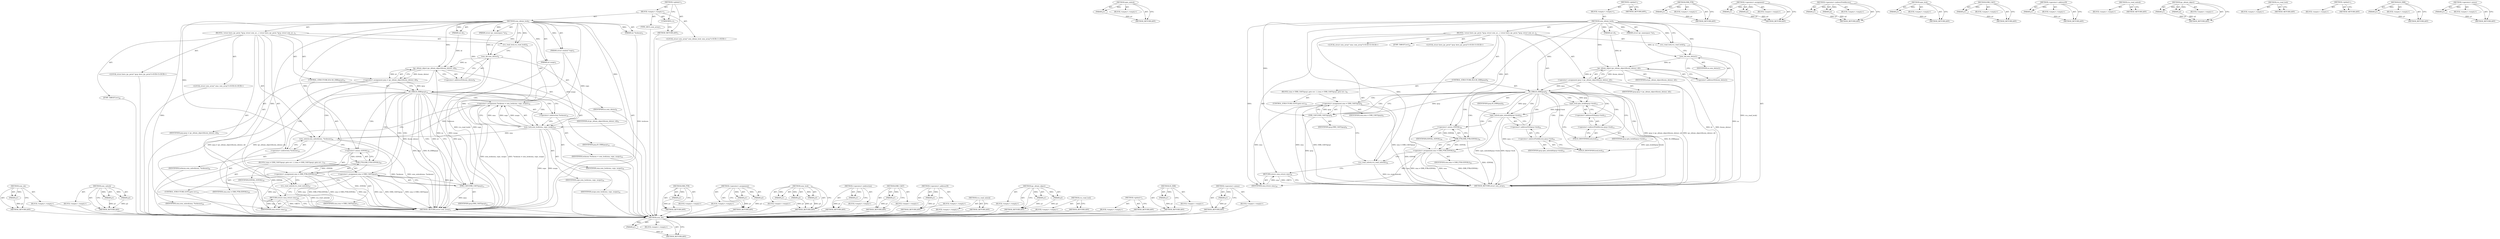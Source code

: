 digraph "&lt;operator&gt;.minus" {
vulnerable_92 [label=<(METHOD,sem_ids)>];
vulnerable_93 [label=<(PARAM,p1)>];
vulnerable_94 [label=<(BLOCK,&lt;empty&gt;,&lt;empty&gt;)>];
vulnerable_95 [label=<(METHOD_RETURN,ANY)>];
vulnerable_113 [label=<(METHOD,spin_unlock)>];
vulnerable_114 [label=<(PARAM,p1)>];
vulnerable_115 [label=<(BLOCK,&lt;empty&gt;,&lt;empty&gt;)>];
vulnerable_116 [label=<(METHOD_RETURN,ANY)>];
vulnerable_6 [label=<(METHOD,&lt;global&gt;)<SUB>1</SUB>>];
vulnerable_7 [label=<(BLOCK,&lt;empty&gt;,&lt;empty&gt;)<SUB>1</SUB>>];
vulnerable_8 [label=<(METHOD,sem_obtain_lock)<SUB>1</SUB>>];
vulnerable_9 [label=<(PARAM,struct ipc_namespace *ns)<SUB>1</SUB>>];
vulnerable_10 [label=<(PARAM,int id)<SUB>1</SUB>>];
vulnerable_11 [label=<(BLOCK,{
 	struct kern_ipc_perm *ipcp;
 	struct sem_ar...,{
 	struct kern_ipc_perm *ipcp;
 	struct sem_ar...)<SUB>2</SUB>>];
vulnerable_12 [label="<(LOCAL,struct kern_ipc_perm* ipcp: kern_ipc_perm*)<SUB>3</SUB>>"];
vulnerable_13 [label="<(LOCAL,struct sem_array* sma: sem_array*)<SUB>4</SUB>>"];
vulnerable_14 [label=<(rcu_read_lock,rcu_read_lock())<SUB>6</SUB>>];
vulnerable_15 [label=<(&lt;operator&gt;.assignment,ipcp = ipc_obtain_object(&amp;sem_ids(ns), id))<SUB>7</SUB>>];
vulnerable_16 [label=<(IDENTIFIER,ipcp,ipcp = ipc_obtain_object(&amp;sem_ids(ns), id))<SUB>7</SUB>>];
vulnerable_17 [label=<(ipc_obtain_object,ipc_obtain_object(&amp;sem_ids(ns), id))<SUB>7</SUB>>];
vulnerable_18 [label=<(&lt;operator&gt;.addressOf,&amp;sem_ids(ns))<SUB>7</SUB>>];
vulnerable_19 [label=<(sem_ids,sem_ids(ns))<SUB>7</SUB>>];
vulnerable_20 [label=<(IDENTIFIER,ns,sem_ids(ns))<SUB>7</SUB>>];
vulnerable_21 [label=<(IDENTIFIER,id,ipc_obtain_object(&amp;sem_ids(ns), id))<SUB>7</SUB>>];
vulnerable_22 [label=<(CONTROL_STRUCTURE,IF,if (IS_ERR(ipcp)))<SUB>8</SUB>>];
vulnerable_23 [label=<(IS_ERR,IS_ERR(ipcp))<SUB>8</SUB>>];
vulnerable_24 [label=<(IDENTIFIER,ipcp,IS_ERR(ipcp))<SUB>8</SUB>>];
vulnerable_25 [label=<(BLOCK,{
		sma = ERR_CAST(ipcp);
 		goto err;
 	},{
		sma = ERR_CAST(ipcp);
 		goto err;
 	})<SUB>8</SUB>>];
vulnerable_26 [label=<(&lt;operator&gt;.assignment,sma = ERR_CAST(ipcp))<SUB>9</SUB>>];
vulnerable_27 [label=<(IDENTIFIER,sma,sma = ERR_CAST(ipcp))<SUB>9</SUB>>];
vulnerable_28 [label=<(ERR_CAST,ERR_CAST(ipcp))<SUB>9</SUB>>];
vulnerable_29 [label=<(IDENTIFIER,ipcp,ERR_CAST(ipcp))<SUB>9</SUB>>];
vulnerable_30 [label=<(CONTROL_STRUCTURE,GOTO,goto err;)<SUB>10</SUB>>];
vulnerable_31 [label=<(spin_lock,spin_lock(&amp;ipcp-&gt;lock))<SUB>13</SUB>>];
vulnerable_32 [label=<(&lt;operator&gt;.addressOf,&amp;ipcp-&gt;lock)<SUB>13</SUB>>];
vulnerable_33 [label=<(&lt;operator&gt;.indirectFieldAccess,ipcp-&gt;lock)<SUB>13</SUB>>];
vulnerable_34 [label=<(IDENTIFIER,ipcp,spin_lock(&amp;ipcp-&gt;lock))<SUB>13</SUB>>];
vulnerable_35 [label=<(FIELD_IDENTIFIER,lock,lock)<SUB>13</SUB>>];
vulnerable_36 [label=<(spin_unlock,spin_unlock(&amp;ipcp-&gt;lock))<SUB>21</SUB>>];
vulnerable_37 [label=<(&lt;operator&gt;.addressOf,&amp;ipcp-&gt;lock)<SUB>21</SUB>>];
vulnerable_38 [label=<(&lt;operator&gt;.indirectFieldAccess,ipcp-&gt;lock)<SUB>21</SUB>>];
vulnerable_39 [label=<(IDENTIFIER,ipcp,spin_unlock(&amp;ipcp-&gt;lock))<SUB>21</SUB>>];
vulnerable_40 [label=<(FIELD_IDENTIFIER,lock,lock)<SUB>21</SUB>>];
vulnerable_41 [label=<(&lt;operator&gt;.assignment,sma = ERR_PTR(-EINVAL))<SUB>22</SUB>>];
vulnerable_42 [label=<(IDENTIFIER,sma,sma = ERR_PTR(-EINVAL))<SUB>22</SUB>>];
vulnerable_43 [label=<(ERR_PTR,ERR_PTR(-EINVAL))<SUB>22</SUB>>];
vulnerable_44 [label=<(&lt;operator&gt;.minus,-EINVAL)<SUB>22</SUB>>];
vulnerable_45 [label=<(IDENTIFIER,EINVAL,-EINVAL)<SUB>22</SUB>>];
vulnerable_46 [label=<(JUMP_TARGET,err)<SUB>23</SUB>>];
vulnerable_47 [label=<(rcu_read_unlock,rcu_read_unlock())<SUB>24</SUB>>];
vulnerable_48 [label=<(RETURN,return sma;,return sma;)<SUB>25</SUB>>];
vulnerable_49 [label=<(IDENTIFIER,sma,return sma;)<SUB>25</SUB>>];
vulnerable_50 [label=<(METHOD_RETURN,struct sem_array)<SUB>1</SUB>>];
vulnerable_52 [label=<(METHOD_RETURN,ANY)<SUB>1</SUB>>];
vulnerable_117 [label=<(METHOD,ERR_PTR)>];
vulnerable_118 [label=<(PARAM,p1)>];
vulnerable_119 [label=<(BLOCK,&lt;empty&gt;,&lt;empty&gt;)>];
vulnerable_120 [label=<(METHOD_RETURN,ANY)>];
vulnerable_78 [label=<(METHOD,&lt;operator&gt;.assignment)>];
vulnerable_79 [label=<(PARAM,p1)>];
vulnerable_80 [label=<(PARAM,p2)>];
vulnerable_81 [label=<(BLOCK,&lt;empty&gt;,&lt;empty&gt;)>];
vulnerable_82 [label=<(METHOD_RETURN,ANY)>];
vulnerable_108 [label=<(METHOD,&lt;operator&gt;.indirectFieldAccess)>];
vulnerable_109 [label=<(PARAM,p1)>];
vulnerable_110 [label=<(PARAM,p2)>];
vulnerable_111 [label=<(BLOCK,&lt;empty&gt;,&lt;empty&gt;)>];
vulnerable_112 [label=<(METHOD_RETURN,ANY)>];
vulnerable_104 [label=<(METHOD,spin_lock)>];
vulnerable_105 [label=<(PARAM,p1)>];
vulnerable_106 [label=<(BLOCK,&lt;empty&gt;,&lt;empty&gt;)>];
vulnerable_107 [label=<(METHOD_RETURN,ANY)>];
vulnerable_100 [label=<(METHOD,ERR_CAST)>];
vulnerable_101 [label=<(PARAM,p1)>];
vulnerable_102 [label=<(BLOCK,&lt;empty&gt;,&lt;empty&gt;)>];
vulnerable_103 [label=<(METHOD_RETURN,ANY)>];
vulnerable_88 [label=<(METHOD,&lt;operator&gt;.addressOf)>];
vulnerable_89 [label=<(PARAM,p1)>];
vulnerable_90 [label=<(BLOCK,&lt;empty&gt;,&lt;empty&gt;)>];
vulnerable_91 [label=<(METHOD_RETURN,ANY)>];
vulnerable_125 [label=<(METHOD,rcu_read_unlock)>];
vulnerable_126 [label=<(BLOCK,&lt;empty&gt;,&lt;empty&gt;)>];
vulnerable_127 [label=<(METHOD_RETURN,ANY)>];
vulnerable_83 [label=<(METHOD,ipc_obtain_object)>];
vulnerable_84 [label=<(PARAM,p1)>];
vulnerable_85 [label=<(PARAM,p2)>];
vulnerable_86 [label=<(BLOCK,&lt;empty&gt;,&lt;empty&gt;)>];
vulnerable_87 [label=<(METHOD_RETURN,ANY)>];
vulnerable_75 [label=<(METHOD,rcu_read_lock)>];
vulnerable_76 [label=<(BLOCK,&lt;empty&gt;,&lt;empty&gt;)>];
vulnerable_77 [label=<(METHOD_RETURN,ANY)>];
vulnerable_69 [label=<(METHOD,&lt;global&gt;)<SUB>1</SUB>>];
vulnerable_70 [label=<(BLOCK,&lt;empty&gt;,&lt;empty&gt;)>];
vulnerable_71 [label=<(METHOD_RETURN,ANY)>];
vulnerable_96 [label=<(METHOD,IS_ERR)>];
vulnerable_97 [label=<(PARAM,p1)>];
vulnerable_98 [label=<(BLOCK,&lt;empty&gt;,&lt;empty&gt;)>];
vulnerable_99 [label=<(METHOD_RETURN,ANY)>];
vulnerable_121 [label=<(METHOD,&lt;operator&gt;.minus)>];
vulnerable_122 [label=<(PARAM,p1)>];
vulnerable_123 [label=<(BLOCK,&lt;empty&gt;,&lt;empty&gt;)>];
vulnerable_124 [label=<(METHOD_RETURN,ANY)>];
fixed_106 [label=<(METHOD,sem_ids)>];
fixed_107 [label=<(PARAM,p1)>];
fixed_108 [label=<(BLOCK,&lt;empty&gt;,&lt;empty&gt;)>];
fixed_109 [label=<(METHOD_RETURN,ANY)>];
fixed_128 [label=<(METHOD,sem_unlock)>];
fixed_129 [label=<(PARAM,p1)>];
fixed_130 [label=<(PARAM,p2)>];
fixed_131 [label=<(BLOCK,&lt;empty&gt;,&lt;empty&gt;)>];
fixed_132 [label=<(METHOD_RETURN,ANY)>];
fixed_6 [label=<(METHOD,&lt;global&gt;)<SUB>1</SUB>>];
fixed_7 [label=<(BLOCK,&lt;empty&gt;,&lt;empty&gt;)<SUB>1</SUB>>];
fixed_8 [label=<(TYPE_DECL,sem_array)<SUB>1</SUB>>];
fixed_9 [label="<(LOCAL,struct sem_array* sem_obtain_lock: sem_array*)<SUB>1</SUB>>"];
fixed_10 [label=<(UNKNOWN,),))<SUB>1</SUB>>];
fixed_11 [label=<(METHOD,sem_obtain_lock)<SUB>2</SUB>>];
fixed_12 [label=<(PARAM,struct ipc_namespace *ns)<SUB>2</SUB>>];
fixed_13 [label=<(PARAM,int id)<SUB>3</SUB>>];
fixed_14 [label=<(PARAM,struct sembuf *sops)<SUB>3</SUB>>];
fixed_15 [label=<(PARAM,int nsops)<SUB>3</SUB>>];
fixed_16 [label=<(PARAM,int *locknum)<SUB>3</SUB>>];
fixed_17 [label=<(BLOCK,{
 	struct kern_ipc_perm *ipcp;
 	struct sem_ar...,{
 	struct kern_ipc_perm *ipcp;
 	struct sem_ar...)<SUB>4</SUB>>];
fixed_18 [label="<(LOCAL,struct kern_ipc_perm* ipcp: kern_ipc_perm*)<SUB>5</SUB>>"];
fixed_19 [label="<(LOCAL,struct sem_array* sma: sem_array*)<SUB>6</SUB>>"];
fixed_20 [label=<(rcu_read_lock,rcu_read_lock())<SUB>8</SUB>>];
fixed_21 [label=<(&lt;operator&gt;.assignment,ipcp = ipc_obtain_object(&amp;sem_ids(ns), id))<SUB>9</SUB>>];
fixed_22 [label=<(IDENTIFIER,ipcp,ipcp = ipc_obtain_object(&amp;sem_ids(ns), id))<SUB>9</SUB>>];
fixed_23 [label=<(ipc_obtain_object,ipc_obtain_object(&amp;sem_ids(ns), id))<SUB>9</SUB>>];
fixed_24 [label=<(&lt;operator&gt;.addressOf,&amp;sem_ids(ns))<SUB>9</SUB>>];
fixed_25 [label=<(sem_ids,sem_ids(ns))<SUB>9</SUB>>];
fixed_26 [label=<(IDENTIFIER,ns,sem_ids(ns))<SUB>9</SUB>>];
fixed_27 [label=<(IDENTIFIER,id,ipc_obtain_object(&amp;sem_ids(ns), id))<SUB>9</SUB>>];
fixed_28 [label=<(CONTROL_STRUCTURE,IF,if (IS_ERR(ipcp)))<SUB>10</SUB>>];
fixed_29 [label=<(IS_ERR,IS_ERR(ipcp))<SUB>10</SUB>>];
fixed_30 [label=<(IDENTIFIER,ipcp,IS_ERR(ipcp))<SUB>10</SUB>>];
fixed_31 [label=<(BLOCK,{
		sma = ERR_CAST(ipcp);
 		goto err;
 	},{
		sma = ERR_CAST(ipcp);
 		goto err;
 	})<SUB>10</SUB>>];
fixed_32 [label=<(&lt;operator&gt;.assignment,sma = ERR_CAST(ipcp))<SUB>11</SUB>>];
fixed_33 [label=<(IDENTIFIER,sma,sma = ERR_CAST(ipcp))<SUB>11</SUB>>];
fixed_34 [label=<(ERR_CAST,ERR_CAST(ipcp))<SUB>11</SUB>>];
fixed_35 [label=<(IDENTIFIER,ipcp,ERR_CAST(ipcp))<SUB>11</SUB>>];
fixed_36 [label=<(CONTROL_STRUCTURE,GOTO,goto err;)<SUB>12</SUB>>];
fixed_37 [label=<(&lt;operator&gt;.assignment,*locknum = sem_lock(sma, sops, nsops))<SUB>16</SUB>>];
fixed_38 [label=<(&lt;operator&gt;.indirection,*locknum)<SUB>16</SUB>>];
fixed_39 [label=<(IDENTIFIER,locknum,*locknum = sem_lock(sma, sops, nsops))<SUB>16</SUB>>];
fixed_40 [label=<(sem_lock,sem_lock(sma, sops, nsops))<SUB>16</SUB>>];
fixed_41 [label=<(IDENTIFIER,sma,sem_lock(sma, sops, nsops))<SUB>16</SUB>>];
fixed_42 [label=<(IDENTIFIER,sops,sem_lock(sma, sops, nsops))<SUB>16</SUB>>];
fixed_43 [label=<(IDENTIFIER,nsops,sem_lock(sma, sops, nsops))<SUB>16</SUB>>];
fixed_44 [label=<(sem_unlock,sem_unlock(sma, *locknum))<SUB>24</SUB>>];
fixed_45 [label=<(IDENTIFIER,sma,sem_unlock(sma, *locknum))<SUB>24</SUB>>];
fixed_46 [label=<(&lt;operator&gt;.indirection,*locknum)<SUB>24</SUB>>];
fixed_47 [label=<(IDENTIFIER,locknum,sem_unlock(sma, *locknum))<SUB>24</SUB>>];
fixed_48 [label=<(&lt;operator&gt;.assignment,sma = ERR_PTR(-EINVAL))<SUB>25</SUB>>];
fixed_49 [label=<(IDENTIFIER,sma,sma = ERR_PTR(-EINVAL))<SUB>25</SUB>>];
fixed_50 [label=<(ERR_PTR,ERR_PTR(-EINVAL))<SUB>25</SUB>>];
fixed_51 [label=<(&lt;operator&gt;.minus,-EINVAL)<SUB>25</SUB>>];
fixed_52 [label=<(IDENTIFIER,EINVAL,-EINVAL)<SUB>25</SUB>>];
fixed_53 [label=<(JUMP_TARGET,err)<SUB>26</SUB>>];
fixed_54 [label=<(rcu_read_unlock,rcu_read_unlock())<SUB>27</SUB>>];
fixed_55 [label=<(RETURN,return sma;,return sma;)<SUB>28</SUB>>];
fixed_56 [label=<(IDENTIFIER,sma,return sma;)<SUB>28</SUB>>];
fixed_57 [label=<(METHOD_RETURN,struct sem_array)<SUB>2</SUB>>];
fixed_59 [label=<(METHOD_RETURN,ANY)<SUB>1</SUB>>];
fixed_133 [label=<(METHOD,ERR_PTR)>];
fixed_134 [label=<(PARAM,p1)>];
fixed_135 [label=<(BLOCK,&lt;empty&gt;,&lt;empty&gt;)>];
fixed_136 [label=<(METHOD_RETURN,ANY)>];
fixed_92 [label=<(METHOD,&lt;operator&gt;.assignment)>];
fixed_93 [label=<(PARAM,p1)>];
fixed_94 [label=<(PARAM,p2)>];
fixed_95 [label=<(BLOCK,&lt;empty&gt;,&lt;empty&gt;)>];
fixed_96 [label=<(METHOD_RETURN,ANY)>];
fixed_122 [label=<(METHOD,sem_lock)>];
fixed_123 [label=<(PARAM,p1)>];
fixed_124 [label=<(PARAM,p2)>];
fixed_125 [label=<(PARAM,p3)>];
fixed_126 [label=<(BLOCK,&lt;empty&gt;,&lt;empty&gt;)>];
fixed_127 [label=<(METHOD_RETURN,ANY)>];
fixed_118 [label=<(METHOD,&lt;operator&gt;.indirection)>];
fixed_119 [label=<(PARAM,p1)>];
fixed_120 [label=<(BLOCK,&lt;empty&gt;,&lt;empty&gt;)>];
fixed_121 [label=<(METHOD_RETURN,ANY)>];
fixed_114 [label=<(METHOD,ERR_CAST)>];
fixed_115 [label=<(PARAM,p1)>];
fixed_116 [label=<(BLOCK,&lt;empty&gt;,&lt;empty&gt;)>];
fixed_117 [label=<(METHOD_RETURN,ANY)>];
fixed_102 [label=<(METHOD,&lt;operator&gt;.addressOf)>];
fixed_103 [label=<(PARAM,p1)>];
fixed_104 [label=<(BLOCK,&lt;empty&gt;,&lt;empty&gt;)>];
fixed_105 [label=<(METHOD_RETURN,ANY)>];
fixed_141 [label=<(METHOD,rcu_read_unlock)>];
fixed_142 [label=<(BLOCK,&lt;empty&gt;,&lt;empty&gt;)>];
fixed_143 [label=<(METHOD_RETURN,ANY)>];
fixed_97 [label=<(METHOD,ipc_obtain_object)>];
fixed_98 [label=<(PARAM,p1)>];
fixed_99 [label=<(PARAM,p2)>];
fixed_100 [label=<(BLOCK,&lt;empty&gt;,&lt;empty&gt;)>];
fixed_101 [label=<(METHOD_RETURN,ANY)>];
fixed_89 [label=<(METHOD,rcu_read_lock)>];
fixed_90 [label=<(BLOCK,&lt;empty&gt;,&lt;empty&gt;)>];
fixed_91 [label=<(METHOD_RETURN,ANY)>];
fixed_83 [label=<(METHOD,&lt;global&gt;)<SUB>1</SUB>>];
fixed_84 [label=<(BLOCK,&lt;empty&gt;,&lt;empty&gt;)>];
fixed_85 [label=<(METHOD_RETURN,ANY)>];
fixed_110 [label=<(METHOD,IS_ERR)>];
fixed_111 [label=<(PARAM,p1)>];
fixed_112 [label=<(BLOCK,&lt;empty&gt;,&lt;empty&gt;)>];
fixed_113 [label=<(METHOD_RETURN,ANY)>];
fixed_137 [label=<(METHOD,&lt;operator&gt;.minus)>];
fixed_138 [label=<(PARAM,p1)>];
fixed_139 [label=<(BLOCK,&lt;empty&gt;,&lt;empty&gt;)>];
fixed_140 [label=<(METHOD_RETURN,ANY)>];
vulnerable_92 -> vulnerable_93  [key=0, label="AST: "];
vulnerable_92 -> vulnerable_93  [key=1, label="DDG: "];
vulnerable_92 -> vulnerable_94  [key=0, label="AST: "];
vulnerable_92 -> vulnerable_95  [key=0, label="AST: "];
vulnerable_92 -> vulnerable_95  [key=1, label="CFG: "];
vulnerable_93 -> vulnerable_95  [key=0, label="DDG: p1"];
vulnerable_113 -> vulnerable_114  [key=0, label="AST: "];
vulnerable_113 -> vulnerable_114  [key=1, label="DDG: "];
vulnerable_113 -> vulnerable_115  [key=0, label="AST: "];
vulnerable_113 -> vulnerable_116  [key=0, label="AST: "];
vulnerable_113 -> vulnerable_116  [key=1, label="CFG: "];
vulnerable_114 -> vulnerable_116  [key=0, label="DDG: p1"];
vulnerable_6 -> vulnerable_7  [key=0, label="AST: "];
vulnerable_6 -> vulnerable_52  [key=0, label="AST: "];
vulnerable_6 -> vulnerable_52  [key=1, label="CFG: "];
vulnerable_7 -> vulnerable_8  [key=0, label="AST: "];
vulnerable_8 -> vulnerable_9  [key=0, label="AST: "];
vulnerable_8 -> vulnerable_9  [key=1, label="DDG: "];
vulnerable_8 -> vulnerable_10  [key=0, label="AST: "];
vulnerable_8 -> vulnerable_10  [key=1, label="DDG: "];
vulnerable_8 -> vulnerable_11  [key=0, label="AST: "];
vulnerable_8 -> vulnerable_50  [key=0, label="AST: "];
vulnerable_8 -> vulnerable_14  [key=0, label="CFG: "];
vulnerable_8 -> vulnerable_14  [key=1, label="DDG: "];
vulnerable_8 -> vulnerable_47  [key=0, label="DDG: "];
vulnerable_8 -> vulnerable_49  [key=0, label="DDG: "];
vulnerable_8 -> vulnerable_17  [key=0, label="DDG: "];
vulnerable_8 -> vulnerable_23  [key=0, label="DDG: "];
vulnerable_8 -> vulnerable_44  [key=0, label="DDG: "];
vulnerable_8 -> vulnerable_19  [key=0, label="DDG: "];
vulnerable_8 -> vulnerable_28  [key=0, label="DDG: "];
vulnerable_9 -> vulnerable_19  [key=0, label="DDG: ns"];
vulnerable_10 -> vulnerable_17  [key=0, label="DDG: id"];
vulnerable_11 -> vulnerable_12  [key=0, label="AST: "];
vulnerable_11 -> vulnerable_13  [key=0, label="AST: "];
vulnerable_11 -> vulnerable_14  [key=0, label="AST: "];
vulnerable_11 -> vulnerable_15  [key=0, label="AST: "];
vulnerable_11 -> vulnerable_22  [key=0, label="AST: "];
vulnerable_11 -> vulnerable_31  [key=0, label="AST: "];
vulnerable_11 -> vulnerable_36  [key=0, label="AST: "];
vulnerable_11 -> vulnerable_41  [key=0, label="AST: "];
vulnerable_11 -> vulnerable_46  [key=0, label="AST: "];
vulnerable_11 -> vulnerable_47  [key=0, label="AST: "];
vulnerable_11 -> vulnerable_48  [key=0, label="AST: "];
vulnerable_14 -> vulnerable_19  [key=0, label="CFG: "];
vulnerable_14 -> vulnerable_50  [key=0, label="DDG: rcu_read_lock()"];
vulnerable_15 -> vulnerable_16  [key=0, label="AST: "];
vulnerable_15 -> vulnerable_17  [key=0, label="AST: "];
vulnerable_15 -> vulnerable_23  [key=0, label="CFG: "];
vulnerable_15 -> vulnerable_23  [key=1, label="DDG: ipcp"];
vulnerable_15 -> vulnerable_50  [key=0, label="DDG: ipc_obtain_object(&amp;sem_ids(ns), id)"];
vulnerable_15 -> vulnerable_50  [key=1, label="DDG: ipcp = ipc_obtain_object(&amp;sem_ids(ns), id)"];
vulnerable_17 -> vulnerable_18  [key=0, label="AST: "];
vulnerable_17 -> vulnerable_21  [key=0, label="AST: "];
vulnerable_17 -> vulnerable_15  [key=0, label="CFG: "];
vulnerable_17 -> vulnerable_15  [key=1, label="DDG: &amp;sem_ids(ns)"];
vulnerable_17 -> vulnerable_15  [key=2, label="DDG: id"];
vulnerable_17 -> vulnerable_50  [key=0, label="DDG: &amp;sem_ids(ns)"];
vulnerable_17 -> vulnerable_50  [key=1, label="DDG: id"];
vulnerable_18 -> vulnerable_19  [key=0, label="AST: "];
vulnerable_18 -> vulnerable_17  [key=0, label="CFG: "];
vulnerable_19 -> vulnerable_20  [key=0, label="AST: "];
vulnerable_19 -> vulnerable_18  [key=0, label="CFG: "];
vulnerable_19 -> vulnerable_50  [key=0, label="DDG: ns"];
vulnerable_19 -> vulnerable_17  [key=0, label="DDG: ns"];
vulnerable_22 -> vulnerable_23  [key=0, label="AST: "];
vulnerable_22 -> vulnerable_25  [key=0, label="AST: "];
vulnerable_23 -> vulnerable_24  [key=0, label="AST: "];
vulnerable_23 -> vulnerable_28  [key=0, label="CFG: "];
vulnerable_23 -> vulnerable_28  [key=1, label="DDG: ipcp"];
vulnerable_23 -> vulnerable_28  [key=2, label="CDG: "];
vulnerable_23 -> vulnerable_35  [key=0, label="CFG: "];
vulnerable_23 -> vulnerable_35  [key=1, label="CDG: "];
vulnerable_23 -> vulnerable_50  [key=0, label="DDG: ipcp"];
vulnerable_23 -> vulnerable_50  [key=1, label="DDG: IS_ERR(ipcp)"];
vulnerable_23 -> vulnerable_31  [key=0, label="DDG: ipcp"];
vulnerable_23 -> vulnerable_31  [key=1, label="CDG: "];
vulnerable_23 -> vulnerable_36  [key=0, label="DDG: ipcp"];
vulnerable_23 -> vulnerable_36  [key=1, label="CDG: "];
vulnerable_23 -> vulnerable_40  [key=0, label="CDG: "];
vulnerable_23 -> vulnerable_32  [key=0, label="CDG: "];
vulnerable_23 -> vulnerable_33  [key=0, label="CDG: "];
vulnerable_23 -> vulnerable_26  [key=0, label="CDG: "];
vulnerable_23 -> vulnerable_44  [key=0, label="CDG: "];
vulnerable_23 -> vulnerable_37  [key=0, label="CDG: "];
vulnerable_23 -> vulnerable_38  [key=0, label="CDG: "];
vulnerable_23 -> vulnerable_41  [key=0, label="CDG: "];
vulnerable_23 -> vulnerable_43  [key=0, label="CDG: "];
vulnerable_25 -> vulnerable_26  [key=0, label="AST: "];
vulnerable_25 -> vulnerable_30  [key=0, label="AST: "];
vulnerable_26 -> vulnerable_27  [key=0, label="AST: "];
vulnerable_26 -> vulnerable_28  [key=0, label="AST: "];
vulnerable_26 -> vulnerable_47  [key=0, label="CFG: "];
vulnerable_26 -> vulnerable_50  [key=0, label="DDG: sma"];
vulnerable_26 -> vulnerable_50  [key=1, label="DDG: ERR_CAST(ipcp)"];
vulnerable_26 -> vulnerable_50  [key=2, label="DDG: sma = ERR_CAST(ipcp)"];
vulnerable_26 -> vulnerable_49  [key=0, label="DDG: sma"];
vulnerable_28 -> vulnerable_29  [key=0, label="AST: "];
vulnerable_28 -> vulnerable_26  [key=0, label="CFG: "];
vulnerable_28 -> vulnerable_26  [key=1, label="DDG: ipcp"];
vulnerable_28 -> vulnerable_50  [key=0, label="DDG: ipcp"];
vulnerable_31 -> vulnerable_32  [key=0, label="AST: "];
vulnerable_31 -> vulnerable_40  [key=0, label="CFG: "];
vulnerable_31 -> vulnerable_50  [key=0, label="DDG: spin_lock(&amp;ipcp-&gt;lock)"];
vulnerable_31 -> vulnerable_36  [key=0, label="DDG: &amp;ipcp-&gt;lock"];
vulnerable_32 -> vulnerable_33  [key=0, label="AST: "];
vulnerable_32 -> vulnerable_31  [key=0, label="CFG: "];
vulnerable_33 -> vulnerable_34  [key=0, label="AST: "];
vulnerable_33 -> vulnerable_35  [key=0, label="AST: "];
vulnerable_33 -> vulnerable_32  [key=0, label="CFG: "];
vulnerable_35 -> vulnerable_33  [key=0, label="CFG: "];
vulnerable_36 -> vulnerable_37  [key=0, label="AST: "];
vulnerable_36 -> vulnerable_44  [key=0, label="CFG: "];
vulnerable_36 -> vulnerable_50  [key=0, label="DDG: &amp;ipcp-&gt;lock"];
vulnerable_36 -> vulnerable_50  [key=1, label="DDG: spin_unlock(&amp;ipcp-&gt;lock)"];
vulnerable_37 -> vulnerable_38  [key=0, label="AST: "];
vulnerable_37 -> vulnerable_36  [key=0, label="CFG: "];
vulnerable_38 -> vulnerable_39  [key=0, label="AST: "];
vulnerable_38 -> vulnerable_40  [key=0, label="AST: "];
vulnerable_38 -> vulnerable_37  [key=0, label="CFG: "];
vulnerable_40 -> vulnerable_38  [key=0, label="CFG: "];
vulnerable_41 -> vulnerable_42  [key=0, label="AST: "];
vulnerable_41 -> vulnerable_43  [key=0, label="AST: "];
vulnerable_41 -> vulnerable_47  [key=0, label="CFG: "];
vulnerable_41 -> vulnerable_50  [key=0, label="DDG: sma"];
vulnerable_41 -> vulnerable_50  [key=1, label="DDG: ERR_PTR(-EINVAL)"];
vulnerable_41 -> vulnerable_50  [key=2, label="DDG: sma = ERR_PTR(-EINVAL)"];
vulnerable_41 -> vulnerable_49  [key=0, label="DDG: sma"];
vulnerable_43 -> vulnerable_44  [key=0, label="AST: "];
vulnerable_43 -> vulnerable_41  [key=0, label="CFG: "];
vulnerable_43 -> vulnerable_41  [key=1, label="DDG: -EINVAL"];
vulnerable_43 -> vulnerable_50  [key=0, label="DDG: -EINVAL"];
vulnerable_44 -> vulnerable_45  [key=0, label="AST: "];
vulnerable_44 -> vulnerable_43  [key=0, label="CFG: "];
vulnerable_44 -> vulnerable_43  [key=1, label="DDG: EINVAL"];
vulnerable_44 -> vulnerable_50  [key=0, label="DDG: EINVAL"];
vulnerable_47 -> vulnerable_48  [key=0, label="CFG: "];
vulnerable_47 -> vulnerable_50  [key=0, label="DDG: rcu_read_unlock()"];
vulnerable_48 -> vulnerable_49  [key=0, label="AST: "];
vulnerable_48 -> vulnerable_50  [key=0, label="CFG: "];
vulnerable_48 -> vulnerable_50  [key=1, label="DDG: &lt;RET&gt;"];
vulnerable_49 -> vulnerable_48  [key=0, label="DDG: sma"];
vulnerable_117 -> vulnerable_118  [key=0, label="AST: "];
vulnerable_117 -> vulnerable_118  [key=1, label="DDG: "];
vulnerable_117 -> vulnerable_119  [key=0, label="AST: "];
vulnerable_117 -> vulnerable_120  [key=0, label="AST: "];
vulnerable_117 -> vulnerable_120  [key=1, label="CFG: "];
vulnerable_118 -> vulnerable_120  [key=0, label="DDG: p1"];
vulnerable_78 -> vulnerable_79  [key=0, label="AST: "];
vulnerable_78 -> vulnerable_79  [key=1, label="DDG: "];
vulnerable_78 -> vulnerable_81  [key=0, label="AST: "];
vulnerable_78 -> vulnerable_80  [key=0, label="AST: "];
vulnerable_78 -> vulnerable_80  [key=1, label="DDG: "];
vulnerable_78 -> vulnerable_82  [key=0, label="AST: "];
vulnerable_78 -> vulnerable_82  [key=1, label="CFG: "];
vulnerable_79 -> vulnerable_82  [key=0, label="DDG: p1"];
vulnerable_80 -> vulnerable_82  [key=0, label="DDG: p2"];
vulnerable_108 -> vulnerable_109  [key=0, label="AST: "];
vulnerable_108 -> vulnerable_109  [key=1, label="DDG: "];
vulnerable_108 -> vulnerable_111  [key=0, label="AST: "];
vulnerable_108 -> vulnerable_110  [key=0, label="AST: "];
vulnerable_108 -> vulnerable_110  [key=1, label="DDG: "];
vulnerable_108 -> vulnerable_112  [key=0, label="AST: "];
vulnerable_108 -> vulnerable_112  [key=1, label="CFG: "];
vulnerable_109 -> vulnerable_112  [key=0, label="DDG: p1"];
vulnerable_110 -> vulnerable_112  [key=0, label="DDG: p2"];
vulnerable_104 -> vulnerable_105  [key=0, label="AST: "];
vulnerable_104 -> vulnerable_105  [key=1, label="DDG: "];
vulnerable_104 -> vulnerable_106  [key=0, label="AST: "];
vulnerable_104 -> vulnerable_107  [key=0, label="AST: "];
vulnerable_104 -> vulnerable_107  [key=1, label="CFG: "];
vulnerable_105 -> vulnerable_107  [key=0, label="DDG: p1"];
vulnerable_100 -> vulnerable_101  [key=0, label="AST: "];
vulnerable_100 -> vulnerable_101  [key=1, label="DDG: "];
vulnerable_100 -> vulnerable_102  [key=0, label="AST: "];
vulnerable_100 -> vulnerable_103  [key=0, label="AST: "];
vulnerable_100 -> vulnerable_103  [key=1, label="CFG: "];
vulnerable_101 -> vulnerable_103  [key=0, label="DDG: p1"];
vulnerable_88 -> vulnerable_89  [key=0, label="AST: "];
vulnerable_88 -> vulnerable_89  [key=1, label="DDG: "];
vulnerable_88 -> vulnerable_90  [key=0, label="AST: "];
vulnerable_88 -> vulnerable_91  [key=0, label="AST: "];
vulnerable_88 -> vulnerable_91  [key=1, label="CFG: "];
vulnerable_89 -> vulnerable_91  [key=0, label="DDG: p1"];
vulnerable_125 -> vulnerable_126  [key=0, label="AST: "];
vulnerable_125 -> vulnerable_127  [key=0, label="AST: "];
vulnerable_125 -> vulnerable_127  [key=1, label="CFG: "];
vulnerable_83 -> vulnerable_84  [key=0, label="AST: "];
vulnerable_83 -> vulnerable_84  [key=1, label="DDG: "];
vulnerable_83 -> vulnerable_86  [key=0, label="AST: "];
vulnerable_83 -> vulnerable_85  [key=0, label="AST: "];
vulnerable_83 -> vulnerable_85  [key=1, label="DDG: "];
vulnerable_83 -> vulnerable_87  [key=0, label="AST: "];
vulnerable_83 -> vulnerable_87  [key=1, label="CFG: "];
vulnerable_84 -> vulnerable_87  [key=0, label="DDG: p1"];
vulnerable_85 -> vulnerable_87  [key=0, label="DDG: p2"];
vulnerable_75 -> vulnerable_76  [key=0, label="AST: "];
vulnerable_75 -> vulnerable_77  [key=0, label="AST: "];
vulnerable_75 -> vulnerable_77  [key=1, label="CFG: "];
vulnerable_69 -> vulnerable_70  [key=0, label="AST: "];
vulnerable_69 -> vulnerable_71  [key=0, label="AST: "];
vulnerable_69 -> vulnerable_71  [key=1, label="CFG: "];
vulnerable_96 -> vulnerable_97  [key=0, label="AST: "];
vulnerable_96 -> vulnerable_97  [key=1, label="DDG: "];
vulnerable_96 -> vulnerable_98  [key=0, label="AST: "];
vulnerable_96 -> vulnerable_99  [key=0, label="AST: "];
vulnerable_96 -> vulnerable_99  [key=1, label="CFG: "];
vulnerable_97 -> vulnerable_99  [key=0, label="DDG: p1"];
vulnerable_121 -> vulnerable_122  [key=0, label="AST: "];
vulnerable_121 -> vulnerable_122  [key=1, label="DDG: "];
vulnerable_121 -> vulnerable_123  [key=0, label="AST: "];
vulnerable_121 -> vulnerable_124  [key=0, label="AST: "];
vulnerable_121 -> vulnerable_124  [key=1, label="CFG: "];
vulnerable_122 -> vulnerable_124  [key=0, label="DDG: p1"];
fixed_106 -> fixed_107  [key=0, label="AST: "];
fixed_106 -> fixed_107  [key=1, label="DDG: "];
fixed_106 -> fixed_108  [key=0, label="AST: "];
fixed_106 -> fixed_109  [key=0, label="AST: "];
fixed_106 -> fixed_109  [key=1, label="CFG: "];
fixed_107 -> fixed_109  [key=0, label="DDG: p1"];
fixed_108 -> vulnerable_92  [key=0];
fixed_109 -> vulnerable_92  [key=0];
fixed_128 -> fixed_129  [key=0, label="AST: "];
fixed_128 -> fixed_129  [key=1, label="DDG: "];
fixed_128 -> fixed_131  [key=0, label="AST: "];
fixed_128 -> fixed_130  [key=0, label="AST: "];
fixed_128 -> fixed_130  [key=1, label="DDG: "];
fixed_128 -> fixed_132  [key=0, label="AST: "];
fixed_128 -> fixed_132  [key=1, label="CFG: "];
fixed_129 -> fixed_132  [key=0, label="DDG: p1"];
fixed_130 -> fixed_132  [key=0, label="DDG: p2"];
fixed_131 -> vulnerable_92  [key=0];
fixed_132 -> vulnerable_92  [key=0];
fixed_6 -> fixed_7  [key=0, label="AST: "];
fixed_6 -> fixed_59  [key=0, label="AST: "];
fixed_6 -> fixed_10  [key=0, label="CFG: "];
fixed_7 -> fixed_8  [key=0, label="AST: "];
fixed_7 -> fixed_9  [key=0, label="AST: "];
fixed_7 -> fixed_10  [key=0, label="AST: "];
fixed_7 -> fixed_11  [key=0, label="AST: "];
fixed_8 -> vulnerable_92  [key=0];
fixed_9 -> vulnerable_92  [key=0];
fixed_10 -> fixed_59  [key=0, label="CFG: "];
fixed_11 -> fixed_12  [key=0, label="AST: "];
fixed_11 -> fixed_12  [key=1, label="DDG: "];
fixed_11 -> fixed_13  [key=0, label="AST: "];
fixed_11 -> fixed_13  [key=1, label="DDG: "];
fixed_11 -> fixed_14  [key=0, label="AST: "];
fixed_11 -> fixed_14  [key=1, label="DDG: "];
fixed_11 -> fixed_15  [key=0, label="AST: "];
fixed_11 -> fixed_15  [key=1, label="DDG: "];
fixed_11 -> fixed_16  [key=0, label="AST: "];
fixed_11 -> fixed_16  [key=1, label="DDG: "];
fixed_11 -> fixed_17  [key=0, label="AST: "];
fixed_11 -> fixed_57  [key=0, label="AST: "];
fixed_11 -> fixed_20  [key=0, label="CFG: "];
fixed_11 -> fixed_20  [key=1, label="DDG: "];
fixed_11 -> fixed_54  [key=0, label="DDG: "];
fixed_11 -> fixed_44  [key=0, label="DDG: "];
fixed_11 -> fixed_56  [key=0, label="DDG: "];
fixed_11 -> fixed_23  [key=0, label="DDG: "];
fixed_11 -> fixed_29  [key=0, label="DDG: "];
fixed_11 -> fixed_40  [key=0, label="DDG: "];
fixed_11 -> fixed_51  [key=0, label="DDG: "];
fixed_11 -> fixed_25  [key=0, label="DDG: "];
fixed_11 -> fixed_34  [key=0, label="DDG: "];
fixed_12 -> fixed_25  [key=0, label="DDG: ns"];
fixed_13 -> fixed_23  [key=0, label="DDG: id"];
fixed_14 -> fixed_57  [key=0, label="DDG: sops"];
fixed_14 -> fixed_40  [key=0, label="DDG: sops"];
fixed_15 -> fixed_57  [key=0, label="DDG: nsops"];
fixed_15 -> fixed_40  [key=0, label="DDG: nsops"];
fixed_16 -> fixed_57  [key=0, label="DDG: locknum"];
fixed_17 -> fixed_18  [key=0, label="AST: "];
fixed_17 -> fixed_19  [key=0, label="AST: "];
fixed_17 -> fixed_20  [key=0, label="AST: "];
fixed_17 -> fixed_21  [key=0, label="AST: "];
fixed_17 -> fixed_28  [key=0, label="AST: "];
fixed_17 -> fixed_37  [key=0, label="AST: "];
fixed_17 -> fixed_44  [key=0, label="AST: "];
fixed_17 -> fixed_48  [key=0, label="AST: "];
fixed_17 -> fixed_53  [key=0, label="AST: "];
fixed_17 -> fixed_54  [key=0, label="AST: "];
fixed_17 -> fixed_55  [key=0, label="AST: "];
fixed_18 -> vulnerable_92  [key=0];
fixed_19 -> vulnerable_92  [key=0];
fixed_20 -> fixed_25  [key=0, label="CFG: "];
fixed_20 -> fixed_57  [key=0, label="DDG: rcu_read_lock()"];
fixed_21 -> fixed_22  [key=0, label="AST: "];
fixed_21 -> fixed_23  [key=0, label="AST: "];
fixed_21 -> fixed_29  [key=0, label="CFG: "];
fixed_21 -> fixed_29  [key=1, label="DDG: ipcp"];
fixed_21 -> fixed_57  [key=0, label="DDG: ipc_obtain_object(&amp;sem_ids(ns), id)"];
fixed_21 -> fixed_57  [key=1, label="DDG: ipcp = ipc_obtain_object(&amp;sem_ids(ns), id)"];
fixed_22 -> vulnerable_92  [key=0];
fixed_23 -> fixed_24  [key=0, label="AST: "];
fixed_23 -> fixed_27  [key=0, label="AST: "];
fixed_23 -> fixed_21  [key=0, label="CFG: "];
fixed_23 -> fixed_21  [key=1, label="DDG: &amp;sem_ids(ns)"];
fixed_23 -> fixed_21  [key=2, label="DDG: id"];
fixed_23 -> fixed_57  [key=0, label="DDG: &amp;sem_ids(ns)"];
fixed_23 -> fixed_57  [key=1, label="DDG: id"];
fixed_24 -> fixed_25  [key=0, label="AST: "];
fixed_24 -> fixed_23  [key=0, label="CFG: "];
fixed_25 -> fixed_26  [key=0, label="AST: "];
fixed_25 -> fixed_24  [key=0, label="CFG: "];
fixed_25 -> fixed_57  [key=0, label="DDG: ns"];
fixed_25 -> fixed_23  [key=0, label="DDG: ns"];
fixed_26 -> vulnerable_92  [key=0];
fixed_27 -> vulnerable_92  [key=0];
fixed_28 -> fixed_29  [key=0, label="AST: "];
fixed_28 -> fixed_31  [key=0, label="AST: "];
fixed_29 -> fixed_30  [key=0, label="AST: "];
fixed_29 -> fixed_34  [key=0, label="CFG: "];
fixed_29 -> fixed_34  [key=1, label="DDG: ipcp"];
fixed_29 -> fixed_34  [key=2, label="CDG: "];
fixed_29 -> fixed_38  [key=0, label="CFG: "];
fixed_29 -> fixed_38  [key=1, label="CDG: "];
fixed_29 -> fixed_57  [key=0, label="DDG: ipcp"];
fixed_29 -> fixed_57  [key=1, label="DDG: IS_ERR(ipcp)"];
fixed_29 -> fixed_40  [key=0, label="CDG: "];
fixed_29 -> fixed_48  [key=0, label="CDG: "];
fixed_29 -> fixed_32  [key=0, label="CDG: "];
fixed_29 -> fixed_50  [key=0, label="CDG: "];
fixed_29 -> fixed_51  [key=0, label="CDG: "];
fixed_29 -> fixed_44  [key=0, label="CDG: "];
fixed_29 -> fixed_37  [key=0, label="CDG: "];
fixed_29 -> fixed_46  [key=0, label="CDG: "];
fixed_30 -> vulnerable_92  [key=0];
fixed_31 -> fixed_32  [key=0, label="AST: "];
fixed_31 -> fixed_36  [key=0, label="AST: "];
fixed_32 -> fixed_33  [key=0, label="AST: "];
fixed_32 -> fixed_34  [key=0, label="AST: "];
fixed_32 -> fixed_54  [key=0, label="CFG: "];
fixed_32 -> fixed_57  [key=0, label="DDG: sma"];
fixed_32 -> fixed_57  [key=1, label="DDG: ERR_CAST(ipcp)"];
fixed_32 -> fixed_57  [key=2, label="DDG: sma = ERR_CAST(ipcp)"];
fixed_32 -> fixed_56  [key=0, label="DDG: sma"];
fixed_33 -> vulnerable_92  [key=0];
fixed_34 -> fixed_35  [key=0, label="AST: "];
fixed_34 -> fixed_32  [key=0, label="CFG: "];
fixed_34 -> fixed_32  [key=1, label="DDG: ipcp"];
fixed_34 -> fixed_57  [key=0, label="DDG: ipcp"];
fixed_35 -> vulnerable_92  [key=0];
fixed_36 -> vulnerable_92  [key=0];
fixed_37 -> fixed_38  [key=0, label="AST: "];
fixed_37 -> fixed_40  [key=0, label="AST: "];
fixed_37 -> fixed_46  [key=0, label="CFG: "];
fixed_37 -> fixed_57  [key=0, label="DDG: sem_lock(sma, sops, nsops)"];
fixed_37 -> fixed_57  [key=1, label="DDG: *locknum = sem_lock(sma, sops, nsops)"];
fixed_37 -> fixed_44  [key=0, label="DDG: *locknum"];
fixed_38 -> fixed_39  [key=0, label="AST: "];
fixed_38 -> fixed_40  [key=0, label="CFG: "];
fixed_39 -> vulnerable_92  [key=0];
fixed_40 -> fixed_41  [key=0, label="AST: "];
fixed_40 -> fixed_42  [key=0, label="AST: "];
fixed_40 -> fixed_43  [key=0, label="AST: "];
fixed_40 -> fixed_37  [key=0, label="CFG: "];
fixed_40 -> fixed_37  [key=1, label="DDG: sma"];
fixed_40 -> fixed_37  [key=2, label="DDG: sops"];
fixed_40 -> fixed_37  [key=3, label="DDG: nsops"];
fixed_40 -> fixed_57  [key=0, label="DDG: sops"];
fixed_40 -> fixed_57  [key=1, label="DDG: nsops"];
fixed_40 -> fixed_44  [key=0, label="DDG: sma"];
fixed_41 -> vulnerable_92  [key=0];
fixed_42 -> vulnerable_92  [key=0];
fixed_43 -> vulnerable_92  [key=0];
fixed_44 -> fixed_45  [key=0, label="AST: "];
fixed_44 -> fixed_46  [key=0, label="AST: "];
fixed_44 -> fixed_51  [key=0, label="CFG: "];
fixed_44 -> fixed_57  [key=0, label="DDG: *locknum"];
fixed_44 -> fixed_57  [key=1, label="DDG: sem_unlock(sma, *locknum)"];
fixed_45 -> vulnerable_92  [key=0];
fixed_46 -> fixed_47  [key=0, label="AST: "];
fixed_46 -> fixed_44  [key=0, label="CFG: "];
fixed_47 -> vulnerable_92  [key=0];
fixed_48 -> fixed_49  [key=0, label="AST: "];
fixed_48 -> fixed_50  [key=0, label="AST: "];
fixed_48 -> fixed_54  [key=0, label="CFG: "];
fixed_48 -> fixed_57  [key=0, label="DDG: sma"];
fixed_48 -> fixed_57  [key=1, label="DDG: ERR_PTR(-EINVAL)"];
fixed_48 -> fixed_57  [key=2, label="DDG: sma = ERR_PTR(-EINVAL)"];
fixed_48 -> fixed_56  [key=0, label="DDG: sma"];
fixed_49 -> vulnerable_92  [key=0];
fixed_50 -> fixed_51  [key=0, label="AST: "];
fixed_50 -> fixed_48  [key=0, label="CFG: "];
fixed_50 -> fixed_48  [key=1, label="DDG: -EINVAL"];
fixed_50 -> fixed_57  [key=0, label="DDG: -EINVAL"];
fixed_51 -> fixed_52  [key=0, label="AST: "];
fixed_51 -> fixed_50  [key=0, label="CFG: "];
fixed_51 -> fixed_50  [key=1, label="DDG: EINVAL"];
fixed_51 -> fixed_57  [key=0, label="DDG: EINVAL"];
fixed_52 -> vulnerable_92  [key=0];
fixed_53 -> vulnerable_92  [key=0];
fixed_54 -> fixed_55  [key=0, label="CFG: "];
fixed_54 -> fixed_57  [key=0, label="DDG: rcu_read_unlock()"];
fixed_55 -> fixed_56  [key=0, label="AST: "];
fixed_55 -> fixed_57  [key=0, label="CFG: "];
fixed_55 -> fixed_57  [key=1, label="DDG: &lt;RET&gt;"];
fixed_56 -> fixed_55  [key=0, label="DDG: sma"];
fixed_57 -> vulnerable_92  [key=0];
fixed_59 -> vulnerable_92  [key=0];
fixed_133 -> fixed_134  [key=0, label="AST: "];
fixed_133 -> fixed_134  [key=1, label="DDG: "];
fixed_133 -> fixed_135  [key=0, label="AST: "];
fixed_133 -> fixed_136  [key=0, label="AST: "];
fixed_133 -> fixed_136  [key=1, label="CFG: "];
fixed_134 -> fixed_136  [key=0, label="DDG: p1"];
fixed_135 -> vulnerable_92  [key=0];
fixed_136 -> vulnerable_92  [key=0];
fixed_92 -> fixed_93  [key=0, label="AST: "];
fixed_92 -> fixed_93  [key=1, label="DDG: "];
fixed_92 -> fixed_95  [key=0, label="AST: "];
fixed_92 -> fixed_94  [key=0, label="AST: "];
fixed_92 -> fixed_94  [key=1, label="DDG: "];
fixed_92 -> fixed_96  [key=0, label="AST: "];
fixed_92 -> fixed_96  [key=1, label="CFG: "];
fixed_93 -> fixed_96  [key=0, label="DDG: p1"];
fixed_94 -> fixed_96  [key=0, label="DDG: p2"];
fixed_95 -> vulnerable_92  [key=0];
fixed_96 -> vulnerable_92  [key=0];
fixed_122 -> fixed_123  [key=0, label="AST: "];
fixed_122 -> fixed_123  [key=1, label="DDG: "];
fixed_122 -> fixed_126  [key=0, label="AST: "];
fixed_122 -> fixed_124  [key=0, label="AST: "];
fixed_122 -> fixed_124  [key=1, label="DDG: "];
fixed_122 -> fixed_127  [key=0, label="AST: "];
fixed_122 -> fixed_127  [key=1, label="CFG: "];
fixed_122 -> fixed_125  [key=0, label="AST: "];
fixed_122 -> fixed_125  [key=1, label="DDG: "];
fixed_123 -> fixed_127  [key=0, label="DDG: p1"];
fixed_124 -> fixed_127  [key=0, label="DDG: p2"];
fixed_125 -> fixed_127  [key=0, label="DDG: p3"];
fixed_126 -> vulnerable_92  [key=0];
fixed_127 -> vulnerable_92  [key=0];
fixed_118 -> fixed_119  [key=0, label="AST: "];
fixed_118 -> fixed_119  [key=1, label="DDG: "];
fixed_118 -> fixed_120  [key=0, label="AST: "];
fixed_118 -> fixed_121  [key=0, label="AST: "];
fixed_118 -> fixed_121  [key=1, label="CFG: "];
fixed_119 -> fixed_121  [key=0, label="DDG: p1"];
fixed_120 -> vulnerable_92  [key=0];
fixed_121 -> vulnerable_92  [key=0];
fixed_114 -> fixed_115  [key=0, label="AST: "];
fixed_114 -> fixed_115  [key=1, label="DDG: "];
fixed_114 -> fixed_116  [key=0, label="AST: "];
fixed_114 -> fixed_117  [key=0, label="AST: "];
fixed_114 -> fixed_117  [key=1, label="CFG: "];
fixed_115 -> fixed_117  [key=0, label="DDG: p1"];
fixed_116 -> vulnerable_92  [key=0];
fixed_117 -> vulnerable_92  [key=0];
fixed_102 -> fixed_103  [key=0, label="AST: "];
fixed_102 -> fixed_103  [key=1, label="DDG: "];
fixed_102 -> fixed_104  [key=0, label="AST: "];
fixed_102 -> fixed_105  [key=0, label="AST: "];
fixed_102 -> fixed_105  [key=1, label="CFG: "];
fixed_103 -> fixed_105  [key=0, label="DDG: p1"];
fixed_104 -> vulnerable_92  [key=0];
fixed_105 -> vulnerable_92  [key=0];
fixed_141 -> fixed_142  [key=0, label="AST: "];
fixed_141 -> fixed_143  [key=0, label="AST: "];
fixed_141 -> fixed_143  [key=1, label="CFG: "];
fixed_142 -> vulnerable_92  [key=0];
fixed_143 -> vulnerable_92  [key=0];
fixed_97 -> fixed_98  [key=0, label="AST: "];
fixed_97 -> fixed_98  [key=1, label="DDG: "];
fixed_97 -> fixed_100  [key=0, label="AST: "];
fixed_97 -> fixed_99  [key=0, label="AST: "];
fixed_97 -> fixed_99  [key=1, label="DDG: "];
fixed_97 -> fixed_101  [key=0, label="AST: "];
fixed_97 -> fixed_101  [key=1, label="CFG: "];
fixed_98 -> fixed_101  [key=0, label="DDG: p1"];
fixed_99 -> fixed_101  [key=0, label="DDG: p2"];
fixed_100 -> vulnerable_92  [key=0];
fixed_101 -> vulnerable_92  [key=0];
fixed_89 -> fixed_90  [key=0, label="AST: "];
fixed_89 -> fixed_91  [key=0, label="AST: "];
fixed_89 -> fixed_91  [key=1, label="CFG: "];
fixed_90 -> vulnerable_92  [key=0];
fixed_91 -> vulnerable_92  [key=0];
fixed_83 -> fixed_84  [key=0, label="AST: "];
fixed_83 -> fixed_85  [key=0, label="AST: "];
fixed_83 -> fixed_85  [key=1, label="CFG: "];
fixed_84 -> vulnerable_92  [key=0];
fixed_85 -> vulnerable_92  [key=0];
fixed_110 -> fixed_111  [key=0, label="AST: "];
fixed_110 -> fixed_111  [key=1, label="DDG: "];
fixed_110 -> fixed_112  [key=0, label="AST: "];
fixed_110 -> fixed_113  [key=0, label="AST: "];
fixed_110 -> fixed_113  [key=1, label="CFG: "];
fixed_111 -> fixed_113  [key=0, label="DDG: p1"];
fixed_112 -> vulnerable_92  [key=0];
fixed_113 -> vulnerable_92  [key=0];
fixed_137 -> fixed_138  [key=0, label="AST: "];
fixed_137 -> fixed_138  [key=1, label="DDG: "];
fixed_137 -> fixed_139  [key=0, label="AST: "];
fixed_137 -> fixed_140  [key=0, label="AST: "];
fixed_137 -> fixed_140  [key=1, label="CFG: "];
fixed_138 -> fixed_140  [key=0, label="DDG: p1"];
fixed_139 -> vulnerable_92  [key=0];
fixed_140 -> vulnerable_92  [key=0];
}
